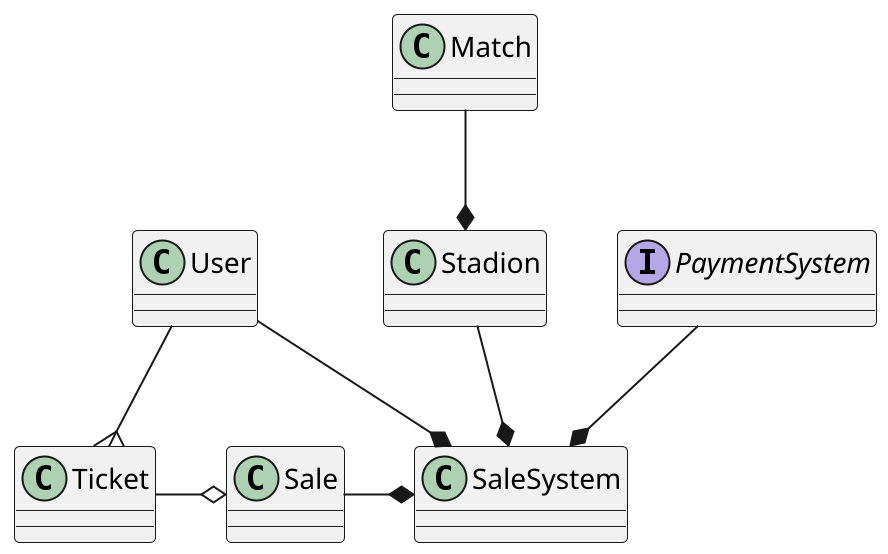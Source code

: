 @startuml precident_sale
scale 2
class Stadion
class Match
class Ticket
class Sale
class SaleSystem
class User
interface PaymentSystem

Match --* Stadion
Stadion --* SaleSystem

Sale o-left- Ticket
Ticket }-left- User
SaleSystem *-left- Sale
User --* SaleSystem
PaymentSystem -down-* SaleSystem

@enduml